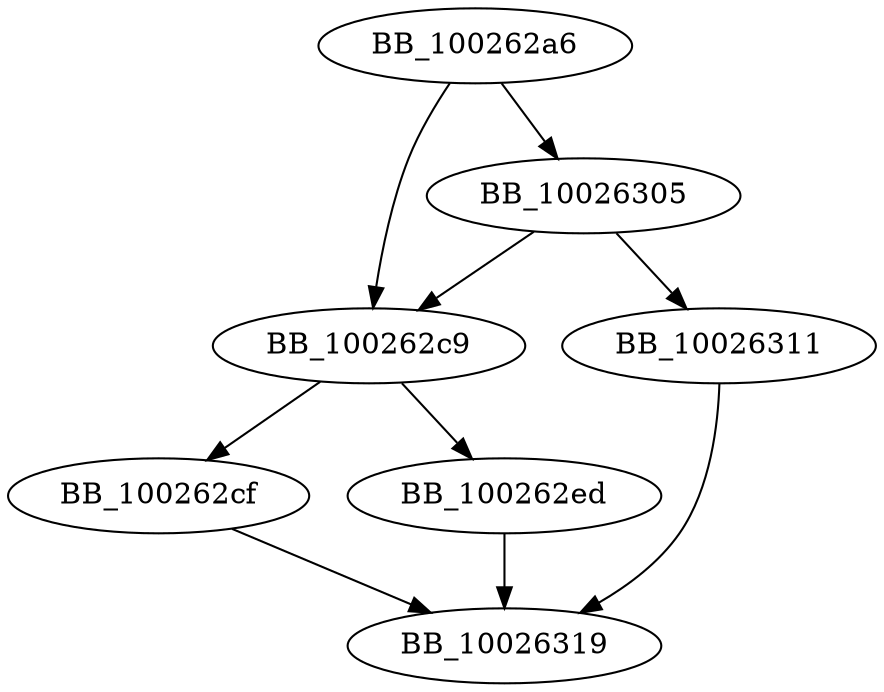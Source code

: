 DiGraph __ftol2{
BB_100262a6->BB_100262c9
BB_100262a6->BB_10026305
BB_100262c9->BB_100262cf
BB_100262c9->BB_100262ed
BB_100262cf->BB_10026319
BB_100262ed->BB_10026319
BB_10026305->BB_100262c9
BB_10026305->BB_10026311
BB_10026311->BB_10026319
}
